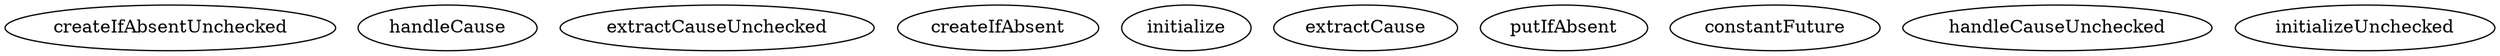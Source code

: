 digraph G {
createIfAbsentUnchecked;
handleCause;
extractCauseUnchecked;
createIfAbsent;
initialize;
extractCause;
putIfAbsent;
constantFuture;
handleCauseUnchecked;
initializeUnchecked;
}